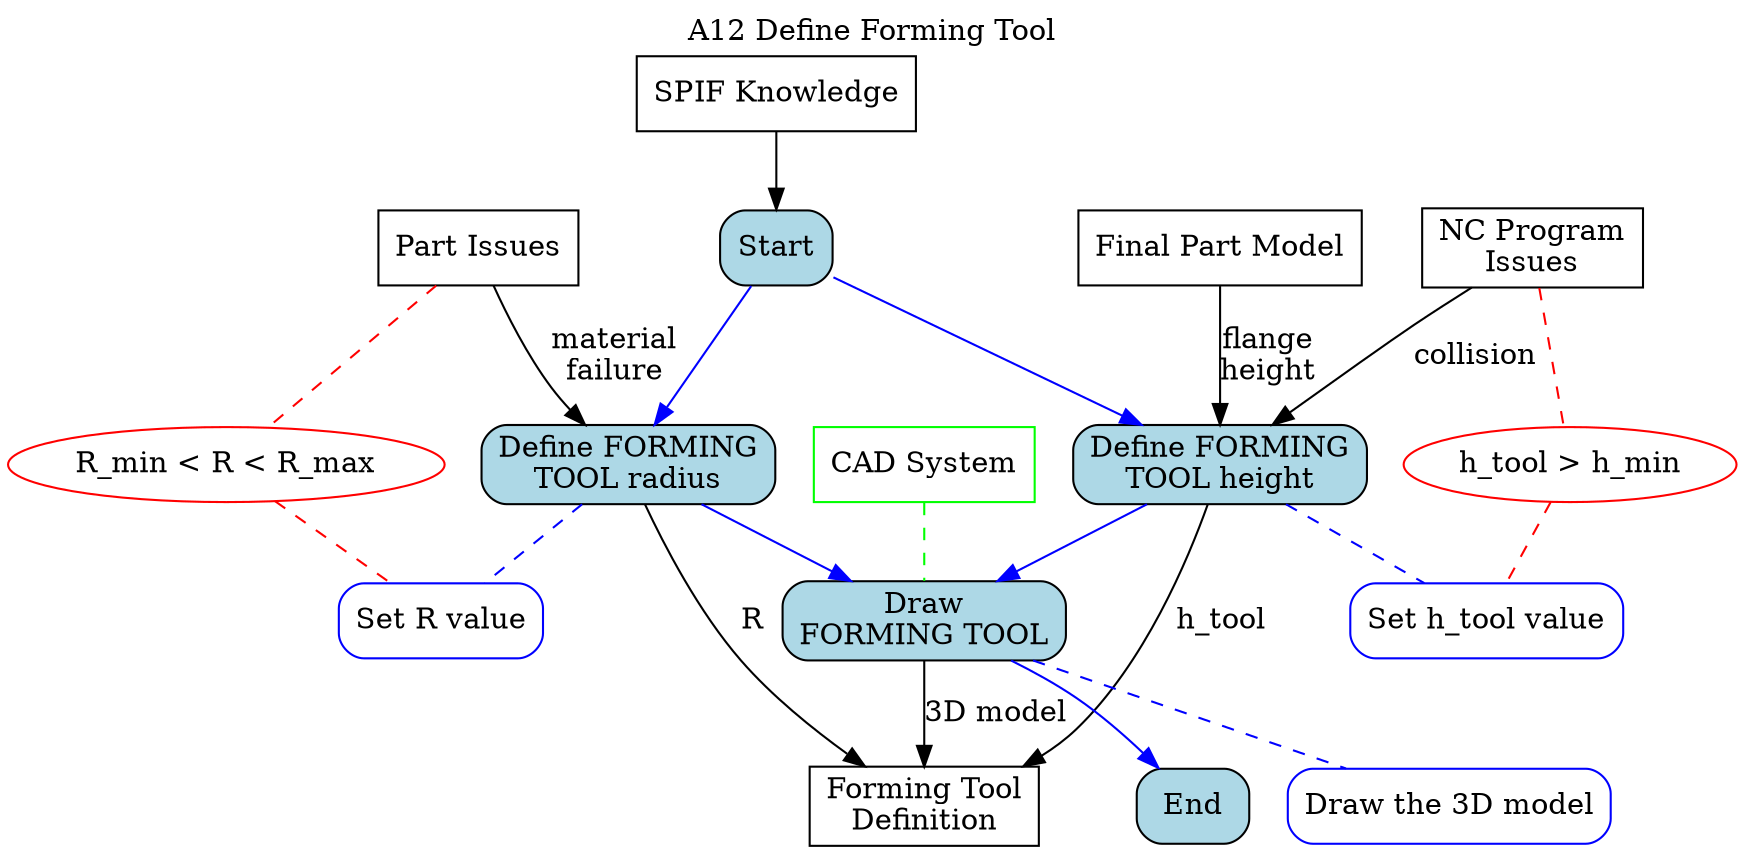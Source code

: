 digraph behaviourmodel {


# activity title
labelloc="t"
label="A12 Define Forming Tool"

# inputs and outputs
node [shape=box, style=filled, fillcolor=white, color=black]
part [label="Final Part Model"]
knowledge [label="SPIF Knowledge"]
issues [label="Part Issues"]
nc_issues [label="NC Program\nIssues"]
tool [label="Forming Tool\nDefinition"]

# mechanisms
node [shape=box, style=filled, fillcolor=white, color=green]
cad [label="CAD System"]

# tasks definition
node [shape=box, style="filled, rounded", fillcolor=lightblue, color=black]
Start
t1 [label="Define FORMING\nTOOL radius"]
t2 [label="Define FORMING\nTOOL height"]
t3 [label="Draw\nFORMING TOOL"]
End

# rules
node [shape=box, style="filled, rounded", fillcolor=white, color=blue]
r1 [label="Set R value"]
r2 [label="Set h_tool value"]
r3 [label="Draw the 3D model"]

# attaching rules
edge [dir=none, color=blue, style=dashed]
t1 -> r1
t2 -> r2
t3 -> r3

# task sequence
edge [dir=forward, color=blue, fontcolor=blue, style=solid]
Start -> {t1 t2} -> t3 -> End

# attaching mechanisms
edge [dir=none, color=green, style=dashed]
cad -> t3

# attaching inputs and outputs
edge [dir=forward, color=black, fontcolor=black, style=solid]
part -> t2 [label="flange\nheight"]
knowledge -> Start
issues -> t1 [label="material\nfailure"]
nc_issues -> t2 [label="collision"]
t1 -> tool [label="R"]
t2 -> tool [label="h_tool"]
t3 -> tool [label="3D model"]

# constraints
node [shape=ellipse, style=filled, fillcolor=white, color=red]
radius [label="R_min < R < R_max"]
height [label="h_tool > h_min"]

# attaching constraints
edge [dir=none, color=red, style=dashed]
issues -> radius -> r1
nc_issues -> height -> r2

}


